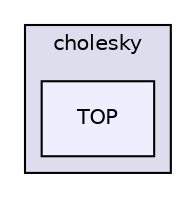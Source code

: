 digraph "libs/lapack-3.6.0/SRC/VARIANTS/cholesky/TOP" {
  compound=true
  node [ fontsize="10", fontname="Helvetica"];
  edge [ labelfontsize="10", labelfontname="Helvetica"];
  subgraph clusterdir_65b214814f162d0bf134f206f251ae30 {
    graph [ bgcolor="#ddddee", pencolor="black", label="cholesky" fontname="Helvetica", fontsize="10", URL="dir_65b214814f162d0bf134f206f251ae30.html"]
  dir_0cc9b36c87f3b4a4913ae769d305b076 [shape=box, label="TOP", style="filled", fillcolor="#eeeeff", pencolor="black", URL="dir_0cc9b36c87f3b4a4913ae769d305b076.html"];
  }
}
